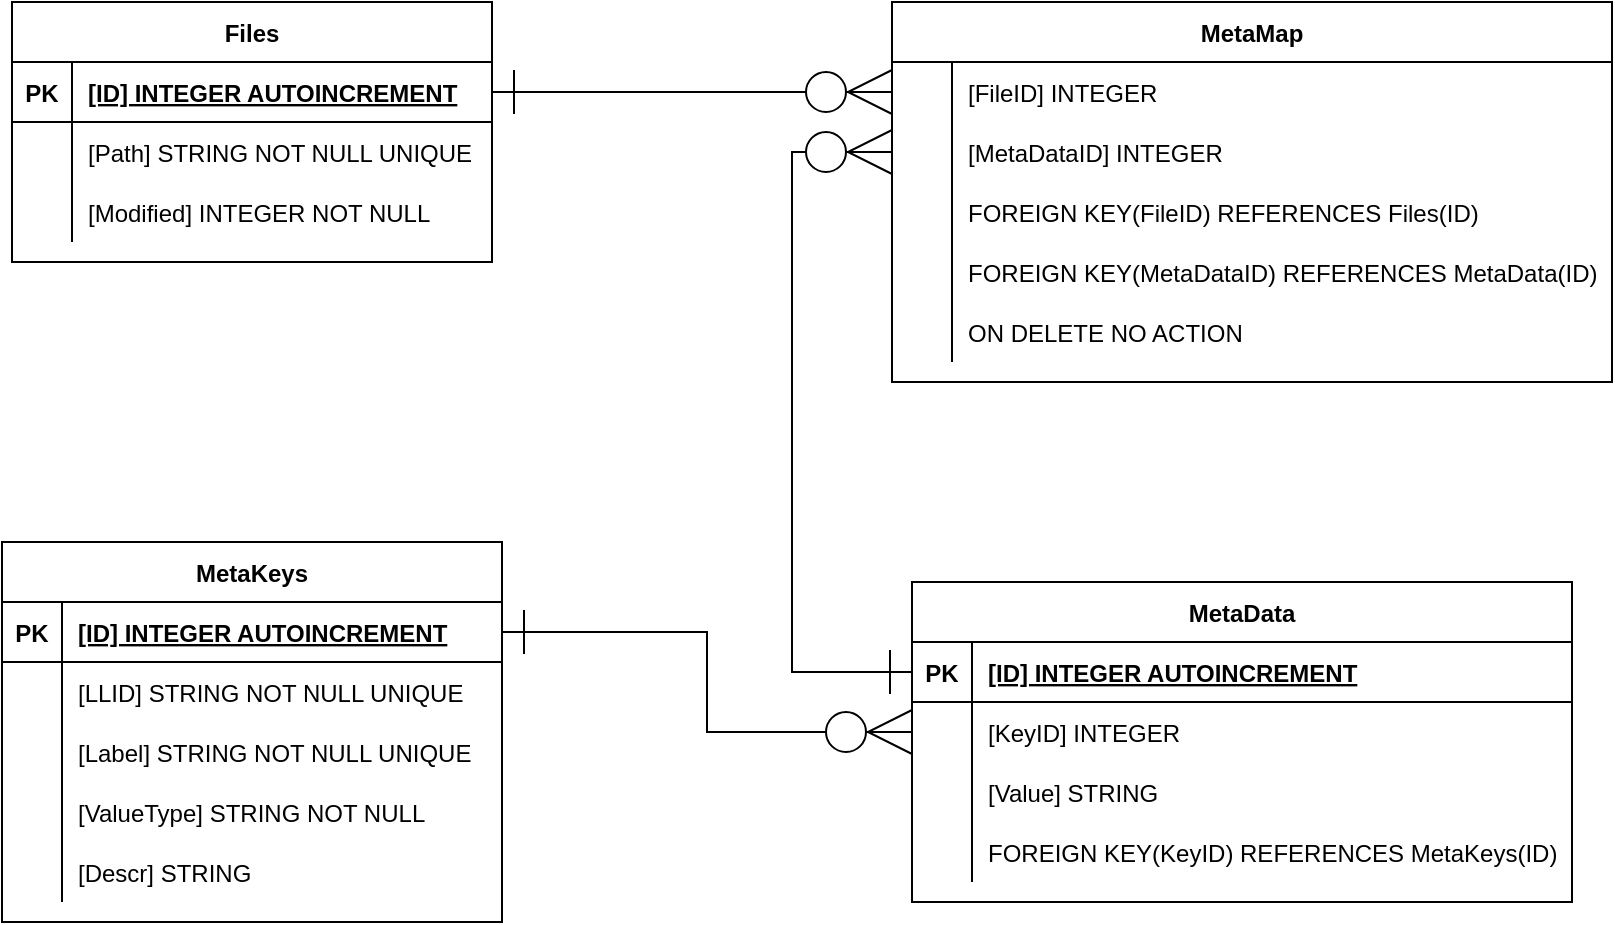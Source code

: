 <mxfile>
    <diagram id="sL3UsXWCEyp_misWPQNZ" name="Page-1">
        <mxGraphModel dx="1454" dy="564" grid="1" gridSize="10" guides="1" tooltips="1" connect="1" arrows="1" fold="1" page="1" pageScale="1" pageWidth="850" pageHeight="1100" math="0" shadow="0">
            <root>
                <mxCell id="0"/>
                <mxCell id="1" parent="0"/>
                <mxCell id="3qS05oxGWWMFfhRcezQc-123" value="" style="rounded=0;orthogonalLoop=1;jettySize=auto;html=1;startArrow=ERone;startFill=0;endArrow=ERzeroToMany;endFill=1;startSize=20;endSize=20;strokeWidth=1;edgeStyle=orthogonalEdgeStyle;entryX=0;entryY=0.5;entryDx=0;entryDy=0;" parent="1" source="3qS05oxGWWMFfhRcezQc-65" target="3qS05oxGWWMFfhRcezQc-104" edge="1">
                    <mxGeometry relative="1" as="geometry">
                        <mxPoint x="80" y="265" as="targetPoint"/>
                    </mxGeometry>
                </mxCell>
                <mxCell id="3qS05oxGWWMFfhRcezQc-64" value="Files" style="shape=table;startSize=30;container=1;collapsible=1;childLayout=tableLayout;fixedRows=1;rowLines=0;fontStyle=1;align=center;resizeLast=1;" parent="1" vertex="1">
                    <mxGeometry x="-360" y="200" width="240" height="130" as="geometry"/>
                </mxCell>
                <mxCell id="3qS05oxGWWMFfhRcezQc-65" value="" style="shape=partialRectangle;collapsible=0;dropTarget=0;pointerEvents=0;fillColor=none;points=[[0,0.5],[1,0.5]];portConstraint=eastwest;top=0;left=0;right=0;bottom=1;" parent="3qS05oxGWWMFfhRcezQc-64" vertex="1">
                    <mxGeometry y="30" width="240" height="30" as="geometry"/>
                </mxCell>
                <mxCell id="3qS05oxGWWMFfhRcezQc-66" value="PK" style="shape=partialRectangle;overflow=hidden;connectable=0;fillColor=none;top=0;left=0;bottom=0;right=0;fontStyle=1;" parent="3qS05oxGWWMFfhRcezQc-65" vertex="1">
                    <mxGeometry width="30" height="30" as="geometry"/>
                </mxCell>
                <mxCell id="3qS05oxGWWMFfhRcezQc-67" value="[ID] INTEGER  AUTOINCREMENT" style="shape=partialRectangle;overflow=hidden;connectable=0;fillColor=none;top=0;left=0;bottom=0;right=0;align=left;spacingLeft=6;fontStyle=5;" parent="3qS05oxGWWMFfhRcezQc-65" vertex="1">
                    <mxGeometry x="30" width="210" height="30" as="geometry"/>
                </mxCell>
                <mxCell id="3qS05oxGWWMFfhRcezQc-68" value="" style="shape=partialRectangle;collapsible=0;dropTarget=0;pointerEvents=0;fillColor=none;points=[[0,0.5],[1,0.5]];portConstraint=eastwest;top=0;left=0;right=0;bottom=0;" parent="3qS05oxGWWMFfhRcezQc-64" vertex="1">
                    <mxGeometry y="60" width="240" height="30" as="geometry"/>
                </mxCell>
                <mxCell id="3qS05oxGWWMFfhRcezQc-69" value="" style="shape=partialRectangle;overflow=hidden;connectable=0;fillColor=none;top=0;left=0;bottom=0;right=0;" parent="3qS05oxGWWMFfhRcezQc-68" vertex="1">
                    <mxGeometry width="30" height="30" as="geometry"/>
                </mxCell>
                <mxCell id="3qS05oxGWWMFfhRcezQc-70" value="[Path] STRING NOT NULL UNIQUE" style="shape=partialRectangle;overflow=hidden;connectable=0;fillColor=none;top=0;left=0;bottom=0;right=0;align=left;spacingLeft=6;" parent="3qS05oxGWWMFfhRcezQc-68" vertex="1">
                    <mxGeometry x="30" width="210" height="30" as="geometry"/>
                </mxCell>
                <mxCell id="3qS05oxGWWMFfhRcezQc-71" value="" style="shape=partialRectangle;collapsible=0;dropTarget=0;pointerEvents=0;fillColor=none;points=[[0,0.5],[1,0.5]];portConstraint=eastwest;top=0;left=0;right=0;bottom=0;" parent="3qS05oxGWWMFfhRcezQc-64" vertex="1">
                    <mxGeometry y="90" width="240" height="30" as="geometry"/>
                </mxCell>
                <mxCell id="3qS05oxGWWMFfhRcezQc-72" value="" style="shape=partialRectangle;overflow=hidden;connectable=0;fillColor=none;top=0;left=0;bottom=0;right=0;" parent="3qS05oxGWWMFfhRcezQc-71" vertex="1">
                    <mxGeometry width="30" height="30" as="geometry"/>
                </mxCell>
                <mxCell id="3qS05oxGWWMFfhRcezQc-73" value="[Modified] INTEGER NOT NULL" style="shape=partialRectangle;overflow=hidden;connectable=0;fillColor=none;top=0;left=0;bottom=0;right=0;align=left;spacingLeft=6;" parent="3qS05oxGWWMFfhRcezQc-71" vertex="1">
                    <mxGeometry x="30" width="210" height="30" as="geometry"/>
                </mxCell>
                <mxCell id="3qS05oxGWWMFfhRcezQc-128" value="" style="rounded=0;orthogonalLoop=1;jettySize=auto;html=1;startArrow=ERone;startFill=0;endArrow=ERzeroToMany;endFill=1;startSize=20;endSize=20;strokeWidth=1;entryX=0;entryY=0.5;entryDx=0;entryDy=0;edgeStyle=orthogonalEdgeStyle;exitX=1;exitY=0.5;exitDx=0;exitDy=0;" parent="1" source="3qS05oxGWWMFfhRcezQc-75" target="3qS05oxGWWMFfhRcezQc-94" edge="1">
                    <mxGeometry relative="1" as="geometry">
                        <mxPoint x="90.0" y="565" as="targetPoint"/>
                    </mxGeometry>
                </mxCell>
                <mxCell id="3qS05oxGWWMFfhRcezQc-74" value="MetaKeys" style="shape=table;startSize=30;container=1;collapsible=1;childLayout=tableLayout;fixedRows=1;rowLines=0;fontStyle=1;align=center;resizeLast=1;" parent="1" vertex="1">
                    <mxGeometry x="-365" y="470" width="250" height="190" as="geometry"/>
                </mxCell>
                <mxCell id="3qS05oxGWWMFfhRcezQc-75" value="" style="shape=partialRectangle;collapsible=0;dropTarget=0;pointerEvents=0;fillColor=none;points=[[0,0.5],[1,0.5]];portConstraint=eastwest;top=0;left=0;right=0;bottom=1;" parent="3qS05oxGWWMFfhRcezQc-74" vertex="1">
                    <mxGeometry y="30" width="250" height="30" as="geometry"/>
                </mxCell>
                <mxCell id="3qS05oxGWWMFfhRcezQc-76" value="PK" style="shape=partialRectangle;overflow=hidden;connectable=0;fillColor=none;top=0;left=0;bottom=0;right=0;fontStyle=1;" parent="3qS05oxGWWMFfhRcezQc-75" vertex="1">
                    <mxGeometry width="30" height="30" as="geometry"/>
                </mxCell>
                <mxCell id="3qS05oxGWWMFfhRcezQc-77" value="[ID] INTEGER  AUTOINCREMENT" style="shape=partialRectangle;overflow=hidden;connectable=0;fillColor=none;top=0;left=0;bottom=0;right=0;align=left;spacingLeft=6;fontStyle=5;" parent="3qS05oxGWWMFfhRcezQc-75" vertex="1">
                    <mxGeometry x="30" width="220" height="30" as="geometry"/>
                </mxCell>
                <mxCell id="3qS05oxGWWMFfhRcezQc-78" value="" style="shape=partialRectangle;collapsible=0;dropTarget=0;pointerEvents=0;fillColor=none;points=[[0,0.5],[1,0.5]];portConstraint=eastwest;top=0;left=0;right=0;bottom=0;" parent="3qS05oxGWWMFfhRcezQc-74" vertex="1">
                    <mxGeometry y="60" width="250" height="30" as="geometry"/>
                </mxCell>
                <mxCell id="3qS05oxGWWMFfhRcezQc-79" value="" style="shape=partialRectangle;overflow=hidden;connectable=0;fillColor=none;top=0;left=0;bottom=0;right=0;" parent="3qS05oxGWWMFfhRcezQc-78" vertex="1">
                    <mxGeometry width="30" height="30" as="geometry"/>
                </mxCell>
                <mxCell id="3qS05oxGWWMFfhRcezQc-80" value="[LLID] STRING NOT NULL UNIQUE" style="shape=partialRectangle;overflow=hidden;connectable=0;fillColor=none;top=0;left=0;bottom=0;right=0;align=left;spacingLeft=6;" parent="3qS05oxGWWMFfhRcezQc-78" vertex="1">
                    <mxGeometry x="30" width="220" height="30" as="geometry"/>
                </mxCell>
                <mxCell id="3qS05oxGWWMFfhRcezQc-81" value="" style="shape=partialRectangle;collapsible=0;dropTarget=0;pointerEvents=0;fillColor=none;points=[[0,0.5],[1,0.5]];portConstraint=eastwest;top=0;left=0;right=0;bottom=0;" parent="3qS05oxGWWMFfhRcezQc-74" vertex="1">
                    <mxGeometry y="90" width="250" height="30" as="geometry"/>
                </mxCell>
                <mxCell id="3qS05oxGWWMFfhRcezQc-82" value="" style="shape=partialRectangle;overflow=hidden;connectable=0;fillColor=none;top=0;left=0;bottom=0;right=0;" parent="3qS05oxGWWMFfhRcezQc-81" vertex="1">
                    <mxGeometry width="30" height="30" as="geometry"/>
                </mxCell>
                <mxCell id="3qS05oxGWWMFfhRcezQc-83" value="[Label] STRING NOT NULL UNIQUE" style="shape=partialRectangle;overflow=hidden;connectable=0;fillColor=none;top=0;left=0;bottom=0;right=0;align=left;spacingLeft=6;" parent="3qS05oxGWWMFfhRcezQc-81" vertex="1">
                    <mxGeometry x="30" width="220" height="30" as="geometry"/>
                </mxCell>
                <mxCell id="3qS05oxGWWMFfhRcezQc-84" value="" style="shape=partialRectangle;collapsible=0;dropTarget=0;pointerEvents=0;fillColor=none;points=[[0,0.5],[1,0.5]];portConstraint=eastwest;top=0;left=0;right=0;bottom=0;" parent="3qS05oxGWWMFfhRcezQc-74" vertex="1">
                    <mxGeometry y="120" width="250" height="30" as="geometry"/>
                </mxCell>
                <mxCell id="3qS05oxGWWMFfhRcezQc-85" value="" style="shape=partialRectangle;overflow=hidden;connectable=0;fillColor=none;top=0;left=0;bottom=0;right=0;" parent="3qS05oxGWWMFfhRcezQc-84" vertex="1">
                    <mxGeometry width="30" height="30" as="geometry"/>
                </mxCell>
                <mxCell id="3qS05oxGWWMFfhRcezQc-86" value="[ValueType] STRING NOT NULL" style="shape=partialRectangle;overflow=hidden;connectable=0;fillColor=none;top=0;left=0;bottom=0;right=0;align=left;spacingLeft=6;" parent="3qS05oxGWWMFfhRcezQc-84" vertex="1">
                    <mxGeometry x="30" width="220" height="30" as="geometry"/>
                </mxCell>
                <mxCell id="3qS05oxGWWMFfhRcezQc-87" value="" style="shape=partialRectangle;collapsible=0;dropTarget=0;pointerEvents=0;fillColor=none;points=[[0,0.5],[1,0.5]];portConstraint=eastwest;top=0;left=0;right=0;bottom=0;" parent="3qS05oxGWWMFfhRcezQc-74" vertex="1">
                    <mxGeometry y="150" width="250" height="30" as="geometry"/>
                </mxCell>
                <mxCell id="3qS05oxGWWMFfhRcezQc-88" value="" style="shape=partialRectangle;overflow=hidden;connectable=0;fillColor=none;top=0;left=0;bottom=0;right=0;" parent="3qS05oxGWWMFfhRcezQc-87" vertex="1">
                    <mxGeometry width="30" height="30" as="geometry"/>
                </mxCell>
                <mxCell id="3qS05oxGWWMFfhRcezQc-89" value="[Descr] STRING" style="shape=partialRectangle;overflow=hidden;connectable=0;fillColor=none;top=0;left=0;bottom=0;right=0;align=left;spacingLeft=6;" parent="3qS05oxGWWMFfhRcezQc-87" vertex="1">
                    <mxGeometry x="30" width="220" height="30" as="geometry"/>
                </mxCell>
                <mxCell id="3qS05oxGWWMFfhRcezQc-135" value="" style="edgeStyle=orthogonalEdgeStyle;rounded=0;orthogonalLoop=1;jettySize=auto;html=1;startArrow=ERone;startFill=0;endArrow=ERzeroToMany;endFill=1;startSize=20;endSize=20;strokeWidth=1;entryX=0;entryY=0.5;entryDx=0;entryDy=0;exitX=0;exitY=0.5;exitDx=0;exitDy=0;" parent="1" source="3qS05oxGWWMFfhRcezQc-91" target="3qS05oxGWWMFfhRcezQc-107" edge="1">
                    <mxGeometry relative="1" as="geometry">
                        <mxPoint x="230" y="520" as="targetPoint"/>
                        <Array as="points">
                            <mxPoint x="30" y="535"/>
                            <mxPoint x="30" y="275"/>
                        </Array>
                    </mxGeometry>
                </mxCell>
                <mxCell id="3qS05oxGWWMFfhRcezQc-90" value="MetaData" style="shape=table;startSize=30;container=1;collapsible=1;childLayout=tableLayout;fixedRows=1;rowLines=0;fontStyle=1;align=center;resizeLast=1;" parent="1" vertex="1">
                    <mxGeometry x="90" y="490" width="330" height="160" as="geometry"/>
                </mxCell>
                <mxCell id="3qS05oxGWWMFfhRcezQc-91" value="" style="shape=partialRectangle;collapsible=0;dropTarget=0;pointerEvents=0;fillColor=none;points=[[0,0.5],[1,0.5]];portConstraint=eastwest;top=0;left=0;right=0;bottom=1;" parent="3qS05oxGWWMFfhRcezQc-90" vertex="1">
                    <mxGeometry y="30" width="330" height="30" as="geometry"/>
                </mxCell>
                <mxCell id="3qS05oxGWWMFfhRcezQc-92" value="PK" style="shape=partialRectangle;overflow=hidden;connectable=0;fillColor=none;top=0;left=0;bottom=0;right=0;fontStyle=1;" parent="3qS05oxGWWMFfhRcezQc-91" vertex="1">
                    <mxGeometry width="30" height="30" as="geometry"/>
                </mxCell>
                <mxCell id="3qS05oxGWWMFfhRcezQc-93" value="[ID] INTEGER  AUTOINCREMENT" style="shape=partialRectangle;overflow=hidden;connectable=0;fillColor=none;top=0;left=0;bottom=0;right=0;align=left;spacingLeft=6;fontStyle=5;" parent="3qS05oxGWWMFfhRcezQc-91" vertex="1">
                    <mxGeometry x="30" width="300" height="30" as="geometry"/>
                </mxCell>
                <mxCell id="3qS05oxGWWMFfhRcezQc-94" value="" style="shape=partialRectangle;collapsible=0;dropTarget=0;pointerEvents=0;fillColor=none;points=[[0,0.5],[1,0.5]];portConstraint=eastwest;top=0;left=0;right=0;bottom=0;" parent="3qS05oxGWWMFfhRcezQc-90" vertex="1">
                    <mxGeometry y="60" width="330" height="30" as="geometry"/>
                </mxCell>
                <mxCell id="3qS05oxGWWMFfhRcezQc-95" value="" style="shape=partialRectangle;overflow=hidden;connectable=0;fillColor=none;top=0;left=0;bottom=0;right=0;" parent="3qS05oxGWWMFfhRcezQc-94" vertex="1">
                    <mxGeometry width="30" height="30" as="geometry"/>
                </mxCell>
                <mxCell id="3qS05oxGWWMFfhRcezQc-96" value="[KeyID] INTEGER" style="shape=partialRectangle;overflow=hidden;connectable=0;fillColor=none;top=0;left=0;bottom=0;right=0;align=left;spacingLeft=6;" parent="3qS05oxGWWMFfhRcezQc-94" vertex="1">
                    <mxGeometry x="30" width="300" height="30" as="geometry"/>
                </mxCell>
                <mxCell id="3qS05oxGWWMFfhRcezQc-97" value="" style="shape=partialRectangle;collapsible=0;dropTarget=0;pointerEvents=0;fillColor=none;points=[[0,0.5],[1,0.5]];portConstraint=eastwest;top=0;left=0;right=0;bottom=0;" parent="3qS05oxGWWMFfhRcezQc-90" vertex="1">
                    <mxGeometry y="90" width="330" height="30" as="geometry"/>
                </mxCell>
                <mxCell id="3qS05oxGWWMFfhRcezQc-98" value="" style="shape=partialRectangle;overflow=hidden;connectable=0;fillColor=none;top=0;left=0;bottom=0;right=0;" parent="3qS05oxGWWMFfhRcezQc-97" vertex="1">
                    <mxGeometry width="30" height="30" as="geometry"/>
                </mxCell>
                <mxCell id="3qS05oxGWWMFfhRcezQc-99" value="[Value] STRING" style="shape=partialRectangle;overflow=hidden;connectable=0;fillColor=none;top=0;left=0;bottom=0;right=0;align=left;spacingLeft=6;" parent="3qS05oxGWWMFfhRcezQc-97" vertex="1">
                    <mxGeometry x="30" width="300" height="30" as="geometry"/>
                </mxCell>
                <mxCell id="3qS05oxGWWMFfhRcezQc-100" value="" style="shape=partialRectangle;collapsible=0;dropTarget=0;pointerEvents=0;fillColor=none;points=[[0,0.5],[1,0.5]];portConstraint=eastwest;top=0;left=0;right=0;bottom=0;" parent="3qS05oxGWWMFfhRcezQc-90" vertex="1">
                    <mxGeometry y="120" width="330" height="30" as="geometry"/>
                </mxCell>
                <mxCell id="3qS05oxGWWMFfhRcezQc-101" value="" style="shape=partialRectangle;overflow=hidden;connectable=0;fillColor=none;top=0;left=0;bottom=0;right=0;" parent="3qS05oxGWWMFfhRcezQc-100" vertex="1">
                    <mxGeometry width="30" height="30" as="geometry"/>
                </mxCell>
                <mxCell id="3qS05oxGWWMFfhRcezQc-102" value="FOREIGN KEY(KeyID) REFERENCES MetaKeys(ID)" style="shape=partialRectangle;overflow=hidden;connectable=0;fillColor=none;top=0;left=0;bottom=0;right=0;align=left;spacingLeft=6;" parent="3qS05oxGWWMFfhRcezQc-100" vertex="1">
                    <mxGeometry x="30" width="300" height="30" as="geometry"/>
                </mxCell>
                <mxCell id="3qS05oxGWWMFfhRcezQc-103" value="MetaMap" style="shape=table;startSize=30;container=1;collapsible=1;childLayout=tableLayout;fixedRows=1;rowLines=0;fontStyle=1;align=center;resizeLast=1;" parent="1" vertex="1">
                    <mxGeometry x="80" y="200" width="360" height="190" as="geometry"/>
                </mxCell>
                <mxCell id="3qS05oxGWWMFfhRcezQc-104" value="" style="shape=partialRectangle;collapsible=0;dropTarget=0;pointerEvents=0;fillColor=none;points=[[0,0.5],[1,0.5]];portConstraint=eastwest;top=0;left=0;right=0;bottom=0;" parent="3qS05oxGWWMFfhRcezQc-103" vertex="1">
                    <mxGeometry y="30" width="360" height="30" as="geometry"/>
                </mxCell>
                <mxCell id="3qS05oxGWWMFfhRcezQc-105" value="" style="shape=partialRectangle;overflow=hidden;connectable=0;fillColor=none;top=0;left=0;bottom=0;right=0;" parent="3qS05oxGWWMFfhRcezQc-104" vertex="1">
                    <mxGeometry width="30" height="30" as="geometry"/>
                </mxCell>
                <mxCell id="3qS05oxGWWMFfhRcezQc-106" value="[FileID] INTEGER" style="shape=partialRectangle;overflow=hidden;connectable=0;fillColor=none;top=0;left=0;bottom=0;right=0;align=left;spacingLeft=6;" parent="3qS05oxGWWMFfhRcezQc-104" vertex="1">
                    <mxGeometry x="30" width="330" height="30" as="geometry"/>
                </mxCell>
                <mxCell id="3qS05oxGWWMFfhRcezQc-107" value="" style="shape=partialRectangle;collapsible=0;dropTarget=0;pointerEvents=0;fillColor=none;points=[[0,0.5],[1,0.5]];portConstraint=eastwest;top=0;left=0;right=0;bottom=0;" parent="3qS05oxGWWMFfhRcezQc-103" vertex="1">
                    <mxGeometry y="60" width="360" height="30" as="geometry"/>
                </mxCell>
                <mxCell id="3qS05oxGWWMFfhRcezQc-108" value="" style="shape=partialRectangle;overflow=hidden;connectable=0;fillColor=none;top=0;left=0;bottom=0;right=0;" parent="3qS05oxGWWMFfhRcezQc-107" vertex="1">
                    <mxGeometry width="30" height="30" as="geometry"/>
                </mxCell>
                <mxCell id="3qS05oxGWWMFfhRcezQc-109" value="[MetaDataID] INTEGER" style="shape=partialRectangle;overflow=hidden;connectable=0;fillColor=none;top=0;left=0;bottom=0;right=0;align=left;spacingLeft=6;" parent="3qS05oxGWWMFfhRcezQc-107" vertex="1">
                    <mxGeometry x="30" width="330" height="30" as="geometry"/>
                </mxCell>
                <mxCell id="3qS05oxGWWMFfhRcezQc-110" value="" style="shape=partialRectangle;collapsible=0;dropTarget=0;pointerEvents=0;fillColor=none;points=[[0,0.5],[1,0.5]];portConstraint=eastwest;top=0;left=0;right=0;bottom=0;" parent="3qS05oxGWWMFfhRcezQc-103" vertex="1">
                    <mxGeometry y="90" width="360" height="30" as="geometry"/>
                </mxCell>
                <mxCell id="3qS05oxGWWMFfhRcezQc-111" value="" style="shape=partialRectangle;overflow=hidden;connectable=0;fillColor=none;top=0;left=0;bottom=0;right=0;" parent="3qS05oxGWWMFfhRcezQc-110" vertex="1">
                    <mxGeometry width="30" height="30" as="geometry"/>
                </mxCell>
                <mxCell id="3qS05oxGWWMFfhRcezQc-112" value="FOREIGN KEY(FileID) REFERENCES Files(ID)" style="shape=partialRectangle;overflow=hidden;connectable=0;fillColor=none;top=0;left=0;bottom=0;right=0;align=left;spacingLeft=6;" parent="3qS05oxGWWMFfhRcezQc-110" vertex="1">
                    <mxGeometry x="30" width="330" height="30" as="geometry"/>
                </mxCell>
                <mxCell id="3qS05oxGWWMFfhRcezQc-113" value="" style="shape=partialRectangle;collapsible=0;dropTarget=0;pointerEvents=0;fillColor=none;points=[[0,0.5],[1,0.5]];portConstraint=eastwest;top=0;left=0;right=0;bottom=0;" parent="3qS05oxGWWMFfhRcezQc-103" vertex="1">
                    <mxGeometry y="120" width="360" height="30" as="geometry"/>
                </mxCell>
                <mxCell id="3qS05oxGWWMFfhRcezQc-114" value="" style="shape=partialRectangle;overflow=hidden;connectable=0;fillColor=none;top=0;left=0;bottom=0;right=0;" parent="3qS05oxGWWMFfhRcezQc-113" vertex="1">
                    <mxGeometry width="30" height="30" as="geometry"/>
                </mxCell>
                <mxCell id="3qS05oxGWWMFfhRcezQc-115" value="FOREIGN KEY(MetaDataID) REFERENCES MetaData(ID)" style="shape=partialRectangle;overflow=hidden;connectable=0;fillColor=none;top=0;left=0;bottom=0;right=0;align=left;spacingLeft=6;" parent="3qS05oxGWWMFfhRcezQc-113" vertex="1">
                    <mxGeometry x="30" width="330" height="30" as="geometry"/>
                </mxCell>
                <mxCell id="3qS05oxGWWMFfhRcezQc-116" value="" style="shape=partialRectangle;collapsible=0;dropTarget=0;pointerEvents=0;fillColor=none;points=[[0,0.5],[1,0.5]];portConstraint=eastwest;top=0;left=0;right=0;bottom=0;" parent="3qS05oxGWWMFfhRcezQc-103" vertex="1">
                    <mxGeometry y="150" width="360" height="30" as="geometry"/>
                </mxCell>
                <mxCell id="3qS05oxGWWMFfhRcezQc-117" value="" style="shape=partialRectangle;overflow=hidden;connectable=0;fillColor=none;top=0;left=0;bottom=0;right=0;" parent="3qS05oxGWWMFfhRcezQc-116" vertex="1">
                    <mxGeometry width="30" height="30" as="geometry"/>
                </mxCell>
                <mxCell id="3qS05oxGWWMFfhRcezQc-118" value="ON DELETE NO ACTION" style="shape=partialRectangle;overflow=hidden;connectable=0;fillColor=none;top=0;left=0;bottom=0;right=0;align=left;spacingLeft=6;" parent="3qS05oxGWWMFfhRcezQc-116" vertex="1">
                    <mxGeometry x="30" width="330" height="30" as="geometry"/>
                </mxCell>
            </root>
        </mxGraphModel>
    </diagram>
</mxfile>